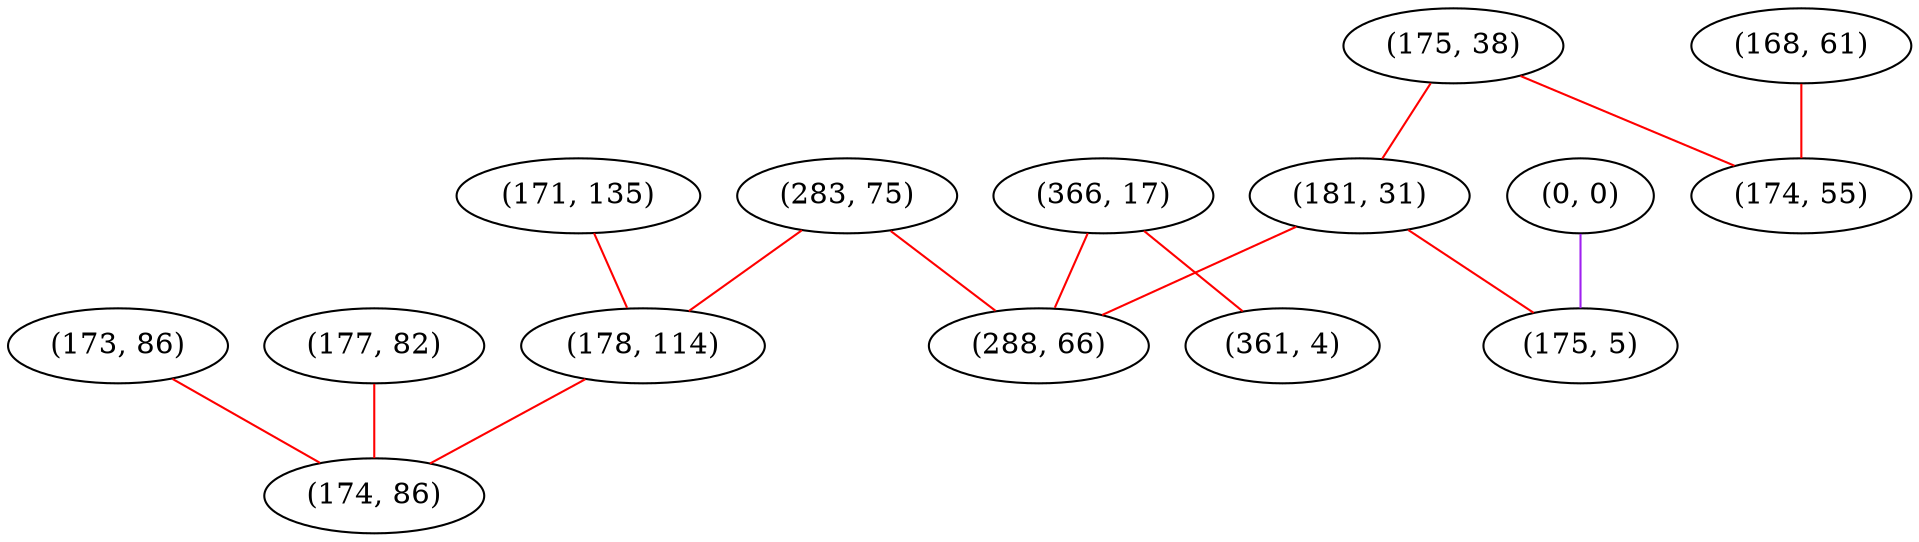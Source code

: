 graph "" {
"(173, 86)";
"(171, 135)";
"(366, 17)";
"(0, 0)";
"(177, 82)";
"(175, 38)";
"(181, 31)";
"(168, 61)";
"(283, 75)";
"(361, 4)";
"(178, 114)";
"(175, 5)";
"(174, 55)";
"(288, 66)";
"(174, 86)";
"(173, 86)" -- "(174, 86)"  [color=red, key=0, weight=1];
"(171, 135)" -- "(178, 114)"  [color=red, key=0, weight=1];
"(366, 17)" -- "(288, 66)"  [color=red, key=0, weight=1];
"(366, 17)" -- "(361, 4)"  [color=red, key=0, weight=1];
"(0, 0)" -- "(175, 5)"  [color=purple, key=0, weight=4];
"(177, 82)" -- "(174, 86)"  [color=red, key=0, weight=1];
"(175, 38)" -- "(181, 31)"  [color=red, key=0, weight=1];
"(175, 38)" -- "(174, 55)"  [color=red, key=0, weight=1];
"(181, 31)" -- "(175, 5)"  [color=red, key=0, weight=1];
"(181, 31)" -- "(288, 66)"  [color=red, key=0, weight=1];
"(168, 61)" -- "(174, 55)"  [color=red, key=0, weight=1];
"(283, 75)" -- "(288, 66)"  [color=red, key=0, weight=1];
"(283, 75)" -- "(178, 114)"  [color=red, key=0, weight=1];
"(178, 114)" -- "(174, 86)"  [color=red, key=0, weight=1];
}
